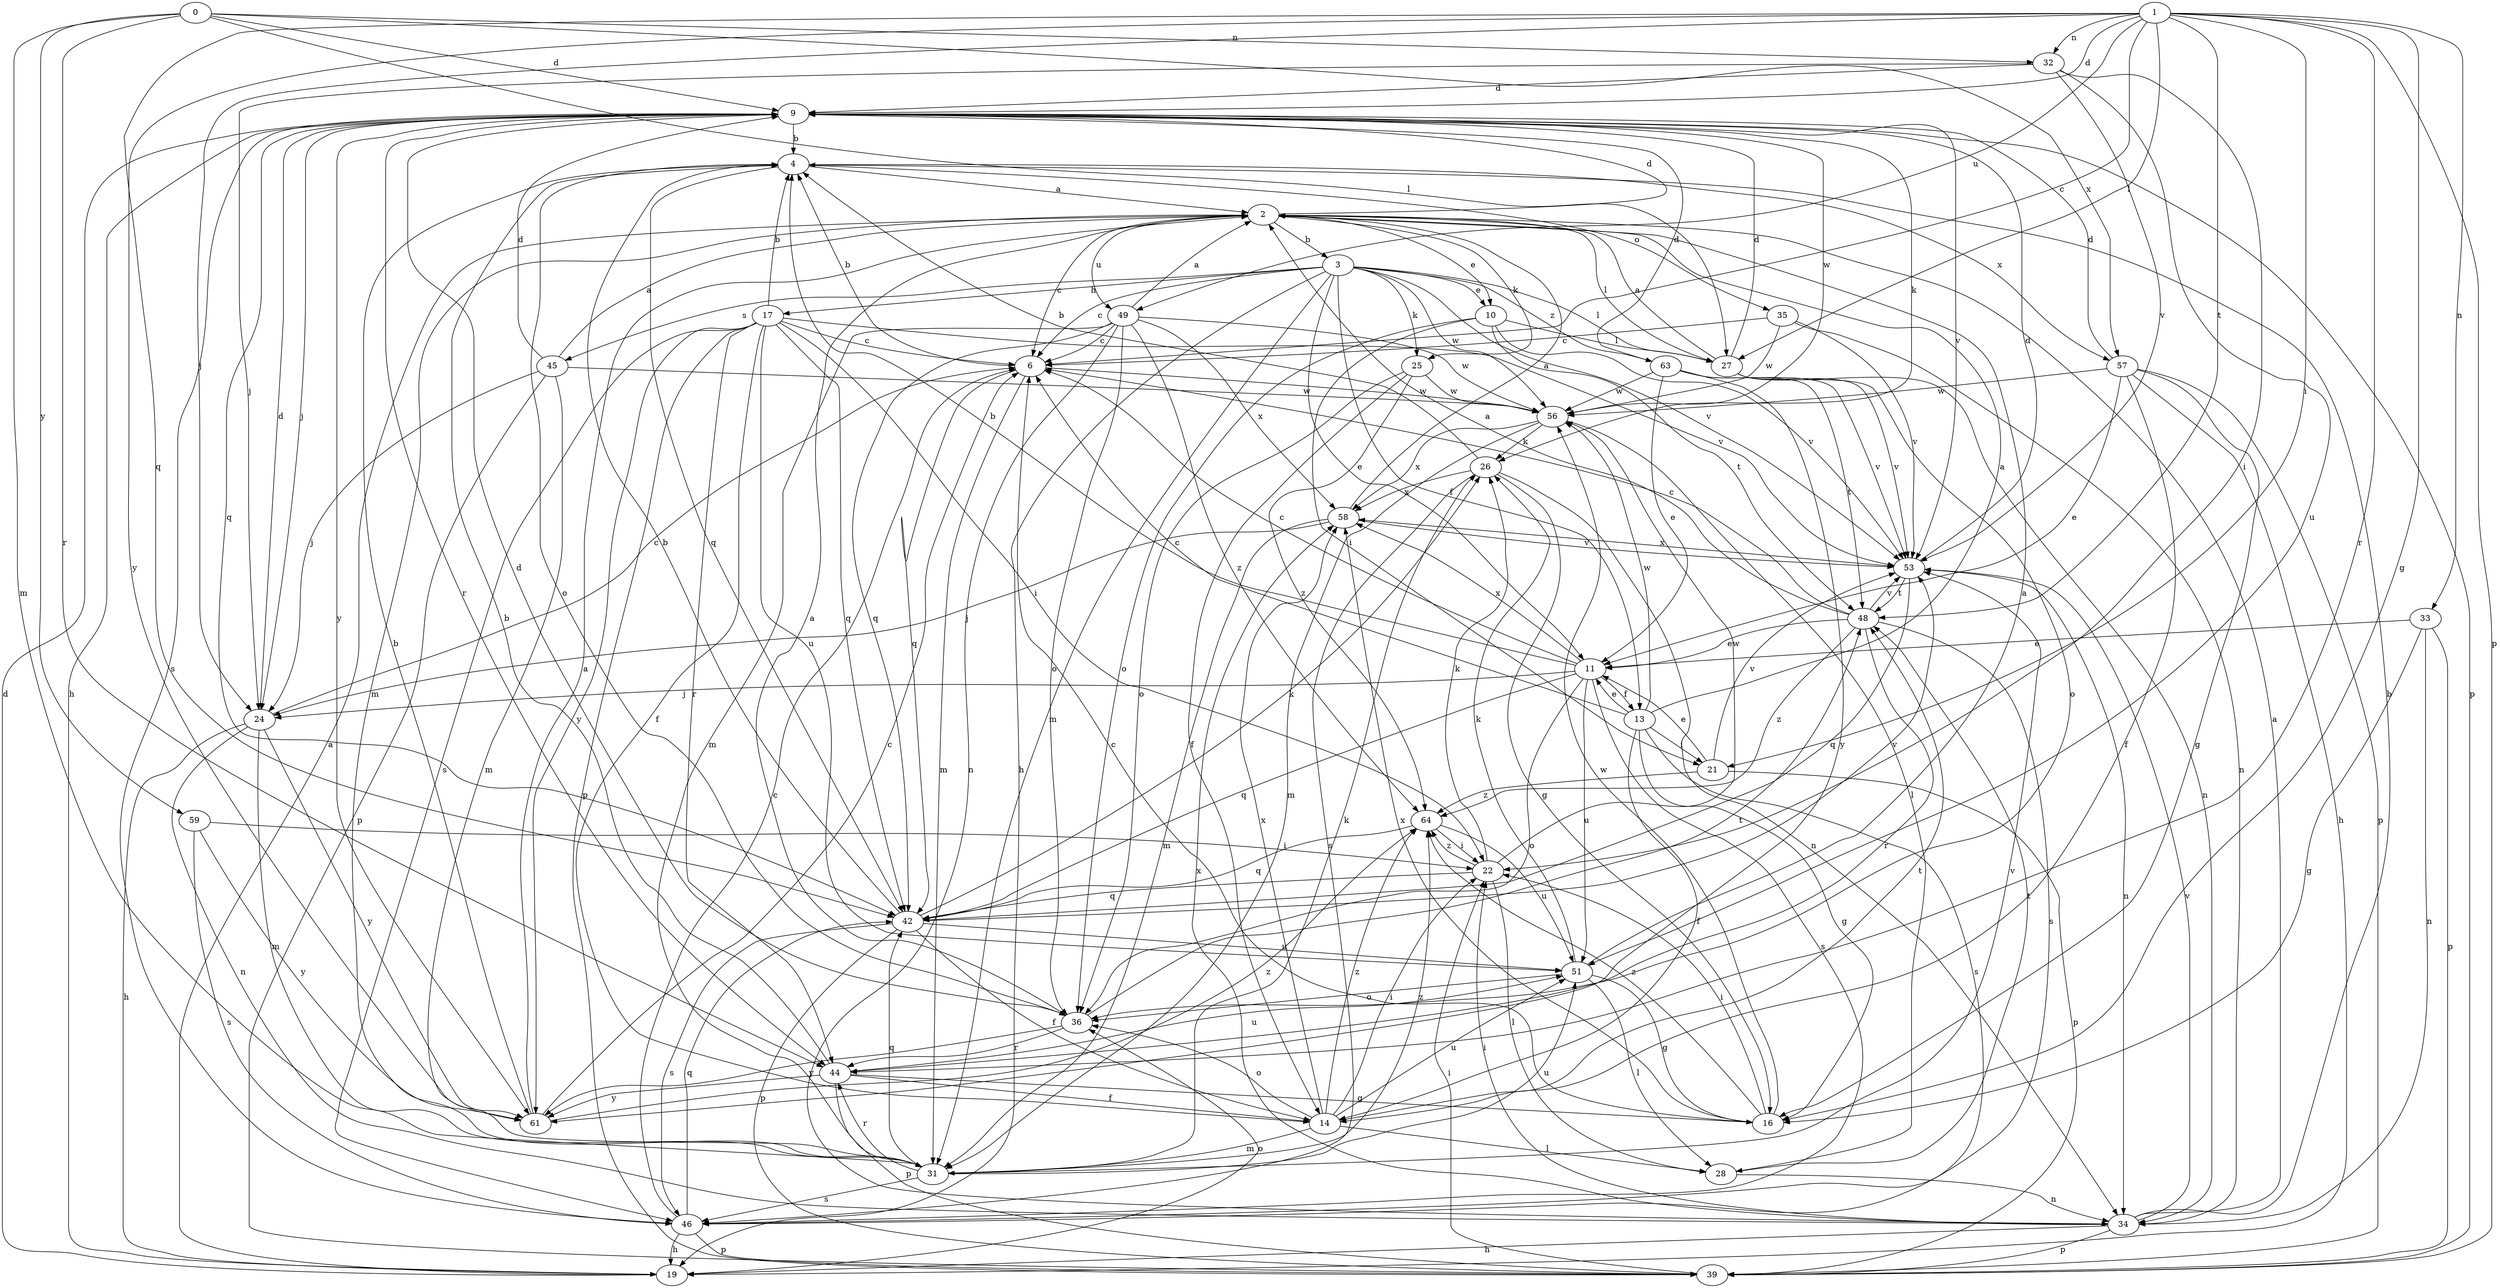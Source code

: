strict digraph  {
0;
1;
2;
3;
4;
6;
9;
10;
11;
13;
14;
16;
17;
19;
21;
22;
24;
25;
26;
27;
28;
31;
32;
33;
34;
35;
36;
39;
42;
44;
45;
46;
48;
49;
51;
53;
56;
57;
58;
59;
61;
63;
64;
0 -> 9  [label=d];
0 -> 27  [label=l];
0 -> 31  [label=m];
0 -> 32  [label=n];
0 -> 44  [label=r];
0 -> 57  [label=x];
0 -> 59  [label=y];
1 -> 6  [label=c];
1 -> 9  [label=d];
1 -> 16  [label=g];
1 -> 21  [label=i];
1 -> 24  [label=j];
1 -> 27  [label=l];
1 -> 32  [label=n];
1 -> 33  [label=n];
1 -> 39  [label=p];
1 -> 42  [label=q];
1 -> 44  [label=r];
1 -> 48  [label=t];
1 -> 49  [label=u];
1 -> 61  [label=y];
2 -> 3  [label=b];
2 -> 6  [label=c];
2 -> 9  [label=d];
2 -> 10  [label=e];
2 -> 25  [label=k];
2 -> 27  [label=l];
2 -> 31  [label=m];
2 -> 49  [label=u];
3 -> 6  [label=c];
3 -> 10  [label=e];
3 -> 11  [label=e];
3 -> 13  [label=f];
3 -> 17  [label=h];
3 -> 19  [label=h];
3 -> 25  [label=k];
3 -> 27  [label=l];
3 -> 31  [label=m];
3 -> 45  [label=s];
3 -> 53  [label=v];
3 -> 56  [label=w];
3 -> 63  [label=z];
4 -> 2  [label=a];
4 -> 35  [label=o];
4 -> 36  [label=o];
4 -> 42  [label=q];
4 -> 57  [label=x];
6 -> 4  [label=b];
6 -> 31  [label=m];
6 -> 42  [label=q];
6 -> 56  [label=w];
9 -> 4  [label=b];
9 -> 19  [label=h];
9 -> 24  [label=j];
9 -> 26  [label=k];
9 -> 39  [label=p];
9 -> 42  [label=q];
9 -> 44  [label=r];
9 -> 46  [label=s];
9 -> 53  [label=v];
9 -> 56  [label=w];
9 -> 61  [label=y];
10 -> 21  [label=i];
10 -> 27  [label=l];
10 -> 36  [label=o];
10 -> 48  [label=t];
10 -> 53  [label=v];
11 -> 4  [label=b];
11 -> 6  [label=c];
11 -> 13  [label=f];
11 -> 24  [label=j];
11 -> 36  [label=o];
11 -> 42  [label=q];
11 -> 46  [label=s];
11 -> 51  [label=u];
11 -> 58  [label=x];
13 -> 2  [label=a];
13 -> 6  [label=c];
13 -> 11  [label=e];
13 -> 14  [label=f];
13 -> 16  [label=g];
13 -> 21  [label=i];
13 -> 46  [label=s];
13 -> 56  [label=w];
14 -> 22  [label=i];
14 -> 28  [label=l];
14 -> 31  [label=m];
14 -> 36  [label=o];
14 -> 48  [label=t];
14 -> 51  [label=u];
14 -> 58  [label=x];
14 -> 64  [label=z];
16 -> 6  [label=c];
16 -> 22  [label=i];
16 -> 56  [label=w];
16 -> 58  [label=x];
16 -> 64  [label=z];
17 -> 4  [label=b];
17 -> 6  [label=c];
17 -> 14  [label=f];
17 -> 22  [label=i];
17 -> 39  [label=p];
17 -> 42  [label=q];
17 -> 44  [label=r];
17 -> 46  [label=s];
17 -> 51  [label=u];
17 -> 53  [label=v];
17 -> 61  [label=y];
19 -> 2  [label=a];
19 -> 9  [label=d];
19 -> 36  [label=o];
21 -> 11  [label=e];
21 -> 39  [label=p];
21 -> 53  [label=v];
21 -> 64  [label=z];
22 -> 26  [label=k];
22 -> 28  [label=l];
22 -> 42  [label=q];
22 -> 56  [label=w];
22 -> 64  [label=z];
24 -> 6  [label=c];
24 -> 9  [label=d];
24 -> 19  [label=h];
24 -> 31  [label=m];
24 -> 34  [label=n];
24 -> 61  [label=y];
25 -> 14  [label=f];
25 -> 36  [label=o];
25 -> 56  [label=w];
25 -> 64  [label=z];
26 -> 4  [label=b];
26 -> 16  [label=g];
26 -> 34  [label=n];
26 -> 46  [label=s];
26 -> 58  [label=x];
27 -> 2  [label=a];
27 -> 9  [label=d];
27 -> 34  [label=n];
27 -> 36  [label=o];
27 -> 53  [label=v];
28 -> 34  [label=n];
28 -> 48  [label=t];
31 -> 26  [label=k];
31 -> 42  [label=q];
31 -> 44  [label=r];
31 -> 46  [label=s];
31 -> 51  [label=u];
31 -> 53  [label=v];
31 -> 64  [label=z];
32 -> 9  [label=d];
32 -> 22  [label=i];
32 -> 24  [label=j];
32 -> 51  [label=u];
32 -> 53  [label=v];
33 -> 11  [label=e];
33 -> 16  [label=g];
33 -> 34  [label=n];
33 -> 39  [label=p];
34 -> 2  [label=a];
34 -> 4  [label=b];
34 -> 19  [label=h];
34 -> 22  [label=i];
34 -> 39  [label=p];
34 -> 53  [label=v];
34 -> 58  [label=x];
35 -> 6  [label=c];
35 -> 34  [label=n];
35 -> 53  [label=v];
35 -> 56  [label=w];
36 -> 2  [label=a];
36 -> 9  [label=d];
36 -> 44  [label=r];
36 -> 48  [label=t];
36 -> 61  [label=y];
39 -> 22  [label=i];
42 -> 4  [label=b];
42 -> 14  [label=f];
42 -> 26  [label=k];
42 -> 39  [label=p];
42 -> 46  [label=s];
42 -> 51  [label=u];
42 -> 53  [label=v];
44 -> 4  [label=b];
44 -> 14  [label=f];
44 -> 16  [label=g];
44 -> 39  [label=p];
44 -> 51  [label=u];
44 -> 61  [label=y];
45 -> 2  [label=a];
45 -> 9  [label=d];
45 -> 24  [label=j];
45 -> 31  [label=m];
45 -> 39  [label=p];
45 -> 56  [label=w];
46 -> 6  [label=c];
46 -> 19  [label=h];
46 -> 39  [label=p];
46 -> 42  [label=q];
48 -> 2  [label=a];
48 -> 6  [label=c];
48 -> 11  [label=e];
48 -> 44  [label=r];
48 -> 46  [label=s];
48 -> 53  [label=v];
48 -> 64  [label=z];
49 -> 2  [label=a];
49 -> 6  [label=c];
49 -> 31  [label=m];
49 -> 34  [label=n];
49 -> 36  [label=o];
49 -> 42  [label=q];
49 -> 56  [label=w];
49 -> 58  [label=x];
49 -> 64  [label=z];
51 -> 2  [label=a];
51 -> 16  [label=g];
51 -> 26  [label=k];
51 -> 28  [label=l];
51 -> 36  [label=o];
53 -> 9  [label=d];
53 -> 34  [label=n];
53 -> 42  [label=q];
53 -> 48  [label=t];
53 -> 58  [label=x];
56 -> 26  [label=k];
56 -> 28  [label=l];
56 -> 31  [label=m];
56 -> 58  [label=x];
57 -> 9  [label=d];
57 -> 11  [label=e];
57 -> 14  [label=f];
57 -> 16  [label=g];
57 -> 19  [label=h];
57 -> 39  [label=p];
57 -> 56  [label=w];
58 -> 2  [label=a];
58 -> 24  [label=j];
58 -> 31  [label=m];
58 -> 53  [label=v];
59 -> 22  [label=i];
59 -> 46  [label=s];
59 -> 61  [label=y];
61 -> 2  [label=a];
61 -> 4  [label=b];
61 -> 6  [label=c];
61 -> 64  [label=z];
63 -> 9  [label=d];
63 -> 11  [label=e];
63 -> 48  [label=t];
63 -> 53  [label=v];
63 -> 56  [label=w];
63 -> 61  [label=y];
64 -> 22  [label=i];
64 -> 42  [label=q];
64 -> 51  [label=u];
}
